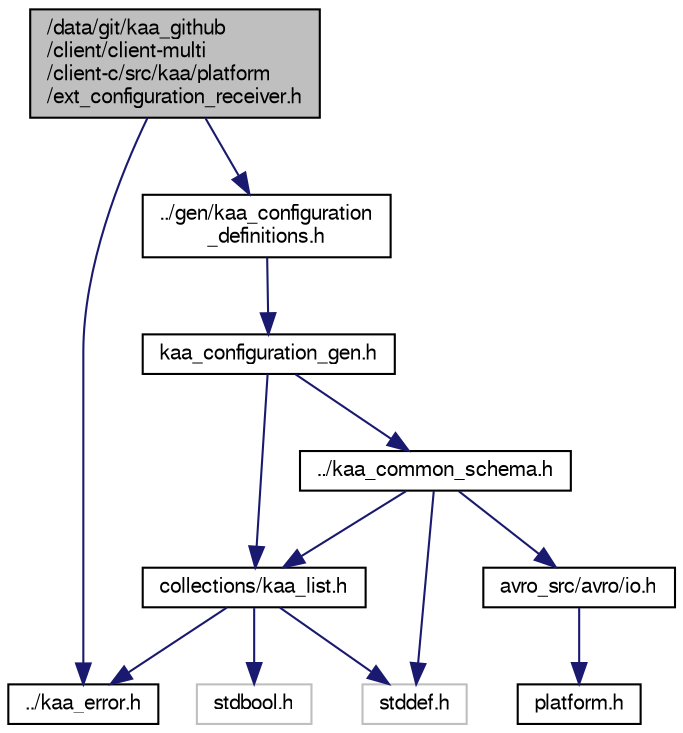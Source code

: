 digraph "/data/git/kaa_github/client/client-multi/client-c/src/kaa/platform/ext_configuration_receiver.h"
{
  bgcolor="transparent";
  edge [fontname="FreeSans",fontsize="10",labelfontname="FreeSans",labelfontsize="10"];
  node [fontname="FreeSans",fontsize="10",shape=record];
  Node1 [label="/data/git/kaa_github\l/client/client-multi\l/client-c/src/kaa/platform\l/ext_configuration_receiver.h",height=0.2,width=0.4,color="black", fillcolor="grey75", style="filled" fontcolor="black"];
  Node1 -> Node2 [color="midnightblue",fontsize="10",style="solid",fontname="FreeSans"];
  Node2 [label="../kaa_error.h",height=0.2,width=0.4,color="black",URL="$kaa__error_8h.html",tooltip="Kaa error codes. "];
  Node1 -> Node3 [color="midnightblue",fontsize="10",style="solid",fontname="FreeSans"];
  Node3 [label="../gen/kaa_configuration\l_definitions.h",height=0.2,width=0.4,color="black",URL="$kaa__configuration__definitions_8h.html"];
  Node3 -> Node4 [color="midnightblue",fontsize="10",style="solid",fontname="FreeSans"];
  Node4 [label="kaa_configuration_gen.h",height=0.2,width=0.4,color="black",URL="$kaa__configuration__gen_8h.html"];
  Node4 -> Node5 [color="midnightblue",fontsize="10",style="solid",fontname="FreeSans"];
  Node5 [label="../kaa_common_schema.h",height=0.2,width=0.4,color="black",URL="$kaa__common__schema_8h.html"];
  Node5 -> Node6 [color="midnightblue",fontsize="10",style="solid",fontname="FreeSans"];
  Node6 [label="stddef.h",height=0.2,width=0.4,color="grey75"];
  Node5 -> Node7 [color="midnightblue",fontsize="10",style="solid",fontname="FreeSans"];
  Node7 [label="avro_src/avro/io.h",height=0.2,width=0.4,color="black",URL="$io_8h.html"];
  Node7 -> Node8 [color="midnightblue",fontsize="10",style="solid",fontname="FreeSans"];
  Node8 [label="platform.h",height=0.2,width=0.4,color="black",URL="$avro__src_2avro_2platform_8h.html"];
  Node5 -> Node9 [color="midnightblue",fontsize="10",style="solid",fontname="FreeSans"];
  Node9 [label="collections/kaa_list.h",height=0.2,width=0.4,color="black",URL="$kaa__list_8h.html"];
  Node9 -> Node10 [color="midnightblue",fontsize="10",style="solid",fontname="FreeSans"];
  Node10 [label="stdbool.h",height=0.2,width=0.4,color="grey75"];
  Node9 -> Node6 [color="midnightblue",fontsize="10",style="solid",fontname="FreeSans"];
  Node9 -> Node2 [color="midnightblue",fontsize="10",style="solid",fontname="FreeSans"];
  Node4 -> Node9 [color="midnightblue",fontsize="10",style="solid",fontname="FreeSans"];
}
